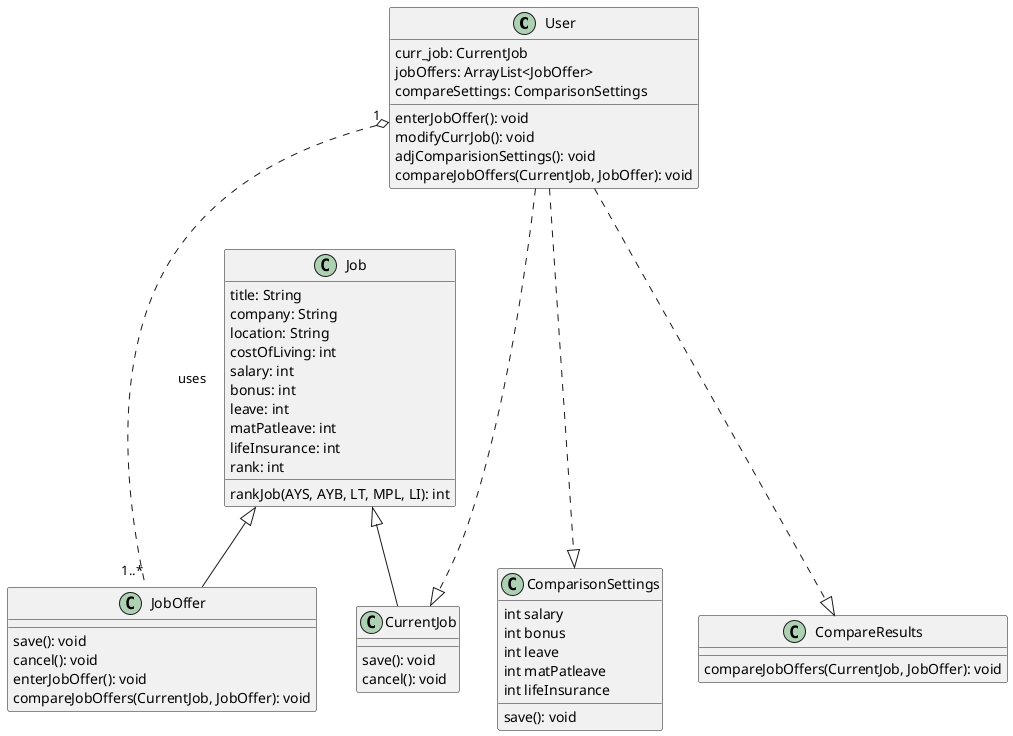 @startuml

User "1" o... "1..*" JobOffer: uses
User ...|> ComparisonSettings
User ...|> CurrentJob
User ...|> CompareResults
class User {
    curr_job: CurrentJob
    jobOffers: ArrayList<JobOffer>
    compareSettings: ComparisonSettings
    enterJobOffer(): void
    modifyCurrJob(): void
    adjComparisionSettings(): void
    compareJobOffers(CurrentJob, JobOffer): void
}

class Job {
    title: String
    company: String
    location: String
    costOfLiving: int 
    salary: int
    bonus: int
    leave: int
    matPatleave: int
    lifeInsurance: int
    rank: int
    rankJob(AYS, AYB, LT, MPL, LI): int

}

class CurrentJob extends Job {
    save(): void
    cancel(): void
}

class JobOffer extends Job {
    save(): void
    cancel(): void
    enterJobOffer(): void
    compareJobOffers(CurrentJob, JobOffer): void
}


class ComparisonSettings{
    int salary
    int bonus
    int leave
    int matPatleave
    int lifeInsurance
    save(): void
}

class CompareResults {
    compareJobOffers(CurrentJob, JobOffer): void
}


@enduml